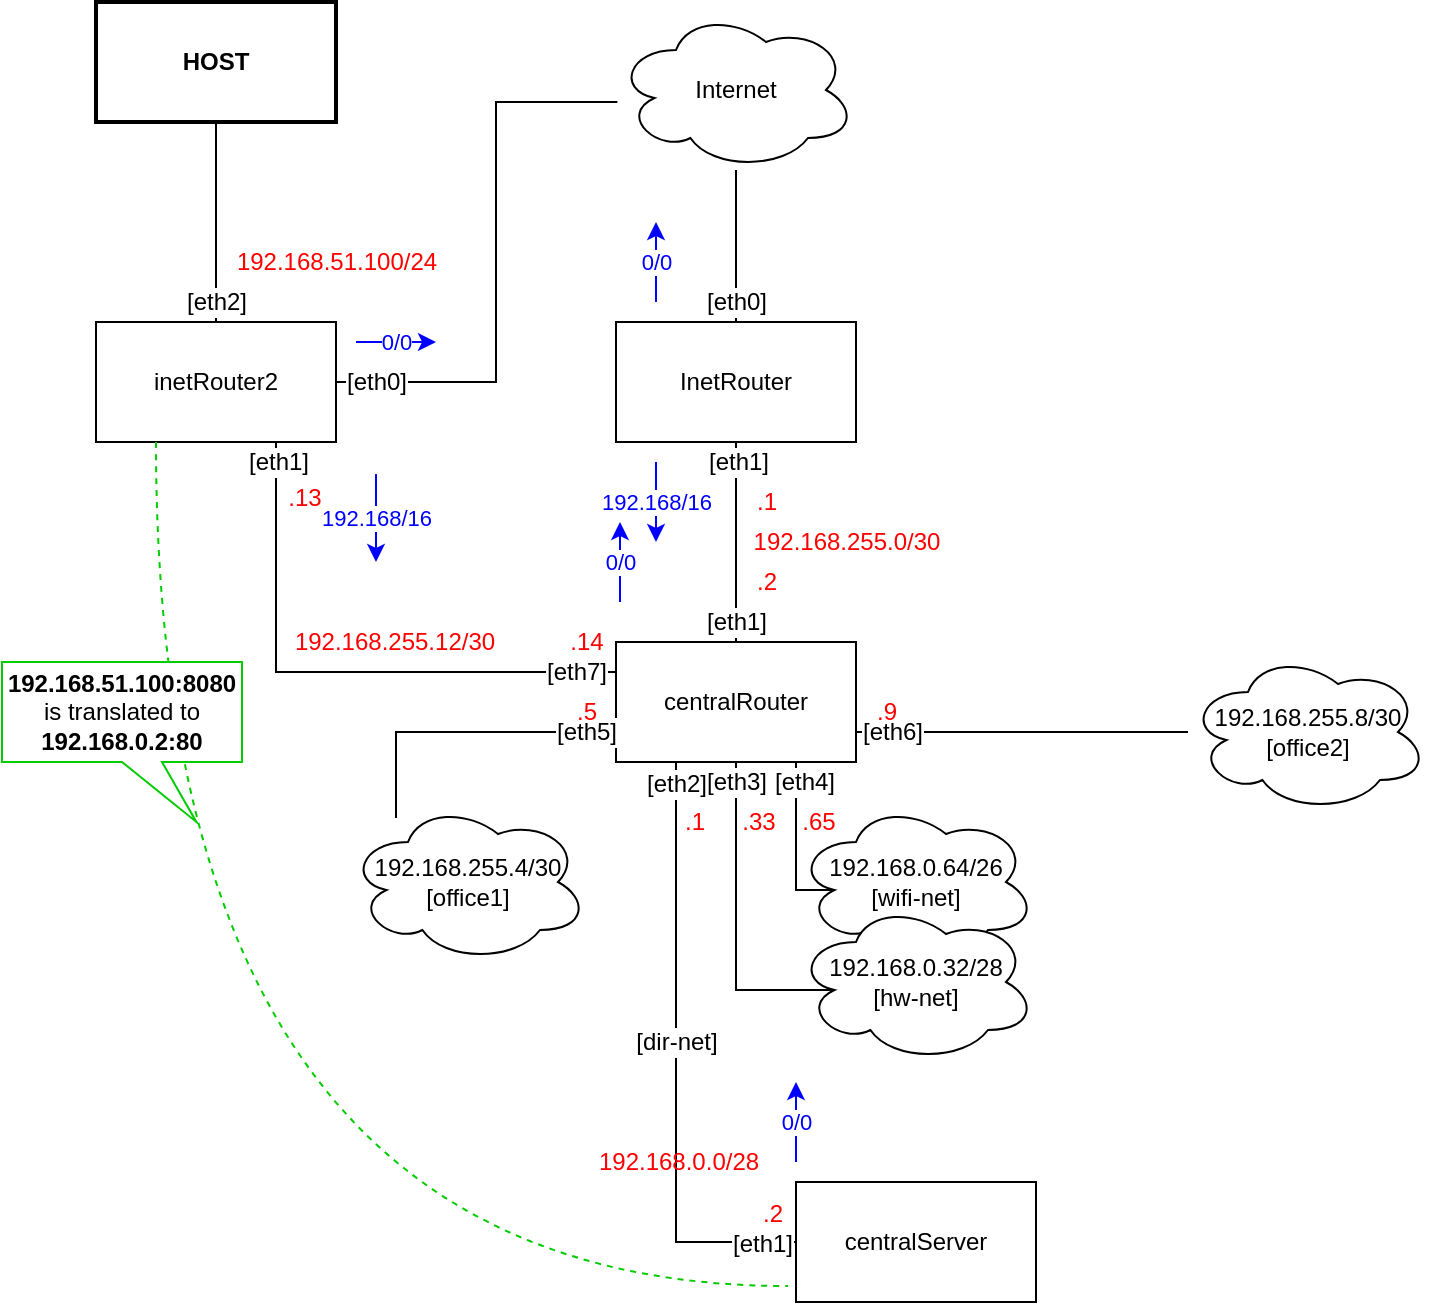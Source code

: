 <mxfile version="12.7.0" type="device"><diagram id="DPJ_6MhXkqL7MhU8b8yA" name="Page-1"><mxGraphModel dx="773" dy="686" grid="1" gridSize="10" guides="1" tooltips="1" connect="1" arrows="1" fold="1" page="1" pageScale="1" pageWidth="827" pageHeight="1169" math="0" shadow="0"><root><mxCell id="0"/><mxCell id="1" parent="0"/><mxCell id="fYzJv8XHW7CNswu0KV_L-2" value="InetRouter" style="rounded=0;whiteSpace=wrap;html=1;" parent="1" vertex="1"><mxGeometry x="340" y="200" width="120" height="60" as="geometry"/></mxCell><mxCell id="fYzJv8XHW7CNswu0KV_L-3" value="Internet" style="ellipse;shape=cloud;whiteSpace=wrap;html=1;" parent="1" vertex="1"><mxGeometry x="340" y="44" width="120" height="80" as="geometry"/></mxCell><mxCell id="fYzJv8XHW7CNswu0KV_L-4" value="" style="endArrow=none;html=1;exitX=0.5;exitY=0;exitDx=0;exitDy=0;" parent="1" source="fYzJv8XHW7CNswu0KV_L-2" target="fYzJv8XHW7CNswu0KV_L-3" edge="1"><mxGeometry width="50" height="50" relative="1" as="geometry"><mxPoint x="340" y="330" as="sourcePoint"/><mxPoint x="390" y="280" as="targetPoint"/></mxGeometry></mxCell><mxCell id="fYzJv8XHW7CNswu0KV_L-5" value="[eth0]" style="text;html=1;align=center;verticalAlign=middle;resizable=0;points=[];labelBackgroundColor=#ffffff;" parent="fYzJv8XHW7CNswu0KV_L-4" vertex="1" connectable="0"><mxGeometry x="-0.053" y="-1" relative="1" as="geometry"><mxPoint x="-1" y="26" as="offset"/></mxGeometry></mxCell><mxCell id="fYzJv8XHW7CNswu0KV_L-7" value="centralRouter" style="rounded=0;whiteSpace=wrap;html=1;" parent="1" vertex="1"><mxGeometry x="340" y="360" width="120" height="60" as="geometry"/></mxCell><mxCell id="fYzJv8XHW7CNswu0KV_L-8" value="" style="endArrow=none;html=1;entryX=0.5;entryY=1;entryDx=0;entryDy=0;" parent="1" source="fYzJv8XHW7CNswu0KV_L-7" target="fYzJv8XHW7CNswu0KV_L-2" edge="1"><mxGeometry width="50" height="50" relative="1" as="geometry"><mxPoint x="410" y="210" as="sourcePoint"/><mxPoint x="410" y="134" as="targetPoint"/></mxGeometry></mxCell><mxCell id="fYzJv8XHW7CNswu0KV_L-9" value="[eth1]" style="text;html=1;align=center;verticalAlign=middle;resizable=0;points=[];labelBackgroundColor=#ffffff;" parent="fYzJv8XHW7CNswu0KV_L-8" vertex="1" connectable="0"><mxGeometry x="-0.053" y="-1" relative="1" as="geometry"><mxPoint x="-1" y="37" as="offset"/></mxGeometry></mxCell><mxCell id="fYzJv8XHW7CNswu0KV_L-10" value="[eth1]" style="text;html=1;align=center;verticalAlign=middle;resizable=0;points=[];labelBackgroundColor=#ffffff;" parent="fYzJv8XHW7CNswu0KV_L-8" vertex="1" connectable="0"><mxGeometry x="0.62" y="-1" relative="1" as="geometry"><mxPoint y="-9" as="offset"/></mxGeometry></mxCell><mxCell id="fYzJv8XHW7CNswu0KV_L-11" value="192.168.255.0/30" style="text;html=1;align=center;verticalAlign=middle;resizable=0;points=[];autosize=1;fontColor=#FF0000;" parent="1" vertex="1"><mxGeometry x="400" y="300" width="110" height="20" as="geometry"/></mxCell><mxCell id="fYzJv8XHW7CNswu0KV_L-12" value=".1" style="text;html=1;align=center;verticalAlign=middle;resizable=0;points=[];autosize=1;fontColor=#FF0000;" parent="1" vertex="1"><mxGeometry x="400" y="280" width="30" height="20" as="geometry"/></mxCell><mxCell id="fYzJv8XHW7CNswu0KV_L-13" value=".2" style="text;html=1;align=center;verticalAlign=middle;resizable=0;points=[];autosize=1;fontColor=#FF0000;" parent="1" vertex="1"><mxGeometry x="400" y="320" width="30" height="20" as="geometry"/></mxCell><mxCell id="fYzJv8XHW7CNswu0KV_L-16" value="" style="endArrow=none;html=1;exitX=0;exitY=0.75;exitDx=0;exitDy=0;edgeStyle=orthogonalEdgeStyle;rounded=0;" parent="1" source="fYzJv8XHW7CNswu0KV_L-7" target="KblsWMOl8Z7vxZN1q3P--1" edge="1"><mxGeometry width="50" height="50" relative="1" as="geometry"><mxPoint x="40" y="490" as="sourcePoint"/><mxPoint x="90" y="440" as="targetPoint"/><Array as="points"><mxPoint x="230" y="420"/><mxPoint x="230" y="420"/></Array></mxGeometry></mxCell><mxCell id="fYzJv8XHW7CNswu0KV_L-53" value="[eth5]" style="text;html=1;align=center;verticalAlign=middle;resizable=0;points=[];labelBackgroundColor=#ffffff;" parent="fYzJv8XHW7CNswu0KV_L-16" vertex="1" connectable="0"><mxGeometry x="-0.644" y="-1" relative="1" as="geometry"><mxPoint x="12" y="1" as="offset"/></mxGeometry></mxCell><mxCell id="fYzJv8XHW7CNswu0KV_L-33" value="192.168.0.64/26&lt;br&gt;[wifi-net]" style="ellipse;shape=cloud;whiteSpace=wrap;html=1;" parent="1" vertex="1"><mxGeometry x="430" y="440" width="120" height="80" as="geometry"/></mxCell><mxCell id="fYzJv8XHW7CNswu0KV_L-34" value="192.168.0.32/28&lt;br&gt;[hw-net]" style="ellipse;shape=cloud;whiteSpace=wrap;html=1;" parent="1" vertex="1"><mxGeometry x="430" y="490" width="120" height="80" as="geometry"/></mxCell><mxCell id="fYzJv8XHW7CNswu0KV_L-35" value="centralServer" style="rounded=0;whiteSpace=wrap;html=1;" parent="1" vertex="1"><mxGeometry x="430" y="630" width="120" height="60" as="geometry"/></mxCell><mxCell id="fYzJv8XHW7CNswu0KV_L-36" value="" style="endArrow=none;html=1;entryX=0.16;entryY=0.55;entryDx=0;entryDy=0;entryPerimeter=0;edgeStyle=elbowEdgeStyle;elbow=vertical;rounded=0;exitX=0.75;exitY=1;exitDx=0;exitDy=0;" parent="1" source="fYzJv8XHW7CNswu0KV_L-7" target="fYzJv8XHW7CNswu0KV_L-33" edge="1"><mxGeometry width="50" height="50" relative="1" as="geometry"><mxPoint x="140" y="430" as="sourcePoint"/><mxPoint x="159.2" y="494" as="targetPoint"/><Array as="points"><mxPoint x="430" y="484"/></Array></mxGeometry></mxCell><mxCell id="fYzJv8XHW7CNswu0KV_L-37" value="[eth4]" style="text;html=1;align=center;verticalAlign=middle;resizable=0;points=[];labelBackgroundColor=#ffffff;" parent="fYzJv8XHW7CNswu0KV_L-36" vertex="1" connectable="0"><mxGeometry x="0.202" y="-2" relative="1" as="geometry"><mxPoint x="6" y="-40" as="offset"/></mxGeometry></mxCell><mxCell id="fYzJv8XHW7CNswu0KV_L-38" value="" style="endArrow=none;html=1;entryX=0.16;entryY=0.55;entryDx=0;entryDy=0;entryPerimeter=0;edgeStyle=elbowEdgeStyle;elbow=vertical;rounded=0;exitX=0.5;exitY=1;exitDx=0;exitDy=0;" parent="1" source="fYzJv8XHW7CNswu0KV_L-7" target="fYzJv8XHW7CNswu0KV_L-34" edge="1"><mxGeometry width="50" height="50" relative="1" as="geometry"><mxPoint x="440" y="430" as="sourcePoint"/><mxPoint x="459.2" y="494" as="targetPoint"/><Array as="points"><mxPoint x="420" y="534"/></Array></mxGeometry></mxCell><mxCell id="fYzJv8XHW7CNswu0KV_L-39" value="[eth3]" style="text;html=1;align=center;verticalAlign=middle;resizable=0;points=[];labelBackgroundColor=#ffffff;" parent="fYzJv8XHW7CNswu0KV_L-38" vertex="1" connectable="0"><mxGeometry x="0.202" y="-2" relative="1" as="geometry"><mxPoint x="2" y="-88" as="offset"/></mxGeometry></mxCell><mxCell id="fYzJv8XHW7CNswu0KV_L-40" value="" style="endArrow=none;html=1;entryX=0;entryY=0.5;entryDx=0;entryDy=0;edgeStyle=elbowEdgeStyle;elbow=vertical;rounded=0;exitX=0.25;exitY=1;exitDx=0;exitDy=0;" parent="1" source="fYzJv8XHW7CNswu0KV_L-7" target="fYzJv8XHW7CNswu0KV_L-35" edge="1"><mxGeometry width="50" height="50" relative="1" as="geometry"><mxPoint x="410" y="430" as="sourcePoint"/><mxPoint x="459.2" y="544" as="targetPoint"/><Array as="points"><mxPoint x="400" y="660"/></Array></mxGeometry></mxCell><mxCell id="fYzJv8XHW7CNswu0KV_L-41" value="[eth2]" style="text;html=1;align=center;verticalAlign=middle;resizable=0;points=[];labelBackgroundColor=#ffffff;" parent="fYzJv8XHW7CNswu0KV_L-40" vertex="1" connectable="0"><mxGeometry x="0.202" y="-2" relative="1" as="geometry"><mxPoint x="2" y="-170" as="offset"/></mxGeometry></mxCell><mxCell id="fYzJv8XHW7CNswu0KV_L-47" value="[eth1]" style="text;html=1;align=center;verticalAlign=middle;resizable=0;points=[];labelBackgroundColor=#ffffff;" parent="fYzJv8XHW7CNswu0KV_L-40" vertex="1" connectable="0"><mxGeometry x="0.6" y="10" relative="1" as="geometry"><mxPoint x="43" y="11" as="offset"/></mxGeometry></mxCell><mxCell id="fYzJv8XHW7CNswu0KV_L-80" value="[dir-net]" style="text;html=1;align=center;verticalAlign=middle;resizable=0;points=[];labelBackgroundColor=#ffffff;" parent="fYzJv8XHW7CNswu0KV_L-40" vertex="1" connectable="0"><mxGeometry x="-0.067" relative="1" as="geometry"><mxPoint as="offset"/></mxGeometry></mxCell><mxCell id="fYzJv8XHW7CNswu0KV_L-42" value=".65" style="text;html=1;align=center;verticalAlign=middle;resizable=0;points=[];autosize=1;fontColor=#FF0000;" parent="1" vertex="1"><mxGeometry x="426" y="440" width="30" height="20" as="geometry"/></mxCell><mxCell id="fYzJv8XHW7CNswu0KV_L-43" value=".33" style="text;html=1;align=center;verticalAlign=middle;resizable=0;points=[];autosize=1;fontColor=#FF0000;" parent="1" vertex="1"><mxGeometry x="396" y="440" width="30" height="20" as="geometry"/></mxCell><mxCell id="fYzJv8XHW7CNswu0KV_L-48" value=".2" style="text;html=1;align=center;verticalAlign=middle;resizable=0;points=[];autosize=1;fontColor=#FF0000;" parent="1" vertex="1"><mxGeometry x="403" y="636" width="30" height="20" as="geometry"/></mxCell><mxCell id="fYzJv8XHW7CNswu0KV_L-49" value=".1" style="text;html=1;align=center;verticalAlign=middle;resizable=0;points=[];autosize=1;fontColor=#FF0000;" parent="1" vertex="1"><mxGeometry x="364" y="440" width="30" height="20" as="geometry"/></mxCell><mxCell id="fYzJv8XHW7CNswu0KV_L-50" value="192.168.0.0/28" style="text;html=1;align=center;verticalAlign=middle;resizable=0;points=[];autosize=1;fontColor=#FF0000;" parent="1" vertex="1"><mxGeometry x="321" y="610" width="100" height="20" as="geometry"/></mxCell><mxCell id="fYzJv8XHW7CNswu0KV_L-57" value=".5" style="text;html=1;align=center;verticalAlign=middle;resizable=0;points=[];autosize=1;fontColor=#FF0000;" parent="1" vertex="1"><mxGeometry x="310" y="385" width="30" height="20" as="geometry"/></mxCell><mxCell id="fYzJv8XHW7CNswu0KV_L-58" value="" style="endArrow=none;html=1;entryX=1;entryY=0.75;entryDx=0;entryDy=0;" parent="1" source="KblsWMOl8Z7vxZN1q3P--2" target="fYzJv8XHW7CNswu0KV_L-7" edge="1"><mxGeometry width="50" height="50" relative="1" as="geometry"><mxPoint x="350" y="400" as="sourcePoint"/><mxPoint x="170" y="400" as="targetPoint"/></mxGeometry></mxCell><mxCell id="fYzJv8XHW7CNswu0KV_L-60" value="[eth6]" style="text;html=1;align=center;verticalAlign=middle;resizable=0;points=[];labelBackgroundColor=#ffffff;" parent="fYzJv8XHW7CNswu0KV_L-58" vertex="1" connectable="0"><mxGeometry x="0.789" relative="1" as="geometry"><mxPoint as="offset"/></mxGeometry></mxCell><mxCell id="fYzJv8XHW7CNswu0KV_L-62" value=".9" style="text;html=1;align=center;verticalAlign=middle;resizable=0;points=[];autosize=1;fontColor=#FF0000;" parent="1" vertex="1"><mxGeometry x="460" y="385" width="30" height="20" as="geometry"/></mxCell><mxCell id="fYzJv8XHW7CNswu0KV_L-83" value="0/0" style="endArrow=classic;html=1;fontColor=#0000FF;strokeColor=#0000FF;" parent="1" edge="1"><mxGeometry width="50" height="50" relative="1" as="geometry"><mxPoint x="360" y="190" as="sourcePoint"/><mxPoint x="360" y="150" as="targetPoint"/></mxGeometry></mxCell><mxCell id="fYzJv8XHW7CNswu0KV_L-84" value="0/0" style="endArrow=classic;html=1;fontColor=#0000FF;strokeColor=#0000FF;" parent="1" edge="1"><mxGeometry width="50" height="50" relative="1" as="geometry"><mxPoint x="342" y="340" as="sourcePoint"/><mxPoint x="342" y="300" as="targetPoint"/></mxGeometry></mxCell><mxCell id="fYzJv8XHW7CNswu0KV_L-85" value="192.168/16" style="endArrow=classic;html=1;fontColor=#0000FF;strokeColor=#0000FF;" parent="1" edge="1"><mxGeometry width="50" height="50" relative="1" as="geometry"><mxPoint x="360" y="270" as="sourcePoint"/><mxPoint x="360" y="310" as="targetPoint"/></mxGeometry></mxCell><mxCell id="fYzJv8XHW7CNswu0KV_L-92" value="0/0" style="endArrow=classic;html=1;fontColor=#0000FF;strokeColor=#0000FF;" parent="1" edge="1"><mxGeometry width="50" height="50" relative="1" as="geometry"><mxPoint x="430" y="620" as="sourcePoint"/><mxPoint x="430" y="580" as="targetPoint"/></mxGeometry></mxCell><mxCell id="KblsWMOl8Z7vxZN1q3P--1" value="192.168.255.4/30&lt;br&gt;[office1]" style="ellipse;shape=cloud;whiteSpace=wrap;html=1;" parent="1" vertex="1"><mxGeometry x="206" y="440" width="120" height="80" as="geometry"/></mxCell><mxCell id="KblsWMOl8Z7vxZN1q3P--2" value="192.168.255.8/30&lt;br&gt;[office2]" style="ellipse;shape=cloud;whiteSpace=wrap;html=1;" parent="1" vertex="1"><mxGeometry x="626" y="365" width="120" height="80" as="geometry"/></mxCell><mxCell id="KblsWMOl8Z7vxZN1q3P--3" value="inetRouter2" style="rounded=0;whiteSpace=wrap;html=1;" parent="1" vertex="1"><mxGeometry x="80" y="200" width="120" height="60" as="geometry"/></mxCell><mxCell id="KblsWMOl8Z7vxZN1q3P--5" value="" style="endArrow=none;html=1;exitX=1;exitY=0.5;exitDx=0;exitDy=0;edgeStyle=orthogonalEdgeStyle;rounded=0;" parent="1" source="KblsWMOl8Z7vxZN1q3P--3" target="fYzJv8XHW7CNswu0KV_L-3" edge="1"><mxGeometry width="50" height="50" relative="1" as="geometry"><mxPoint x="410" y="210" as="sourcePoint"/><mxPoint x="410" y="134" as="targetPoint"/><Array as="points"><mxPoint x="280" y="230"/><mxPoint x="280" y="90"/></Array></mxGeometry></mxCell><mxCell id="KblsWMOl8Z7vxZN1q3P--6" value="[eth0]" style="text;html=1;align=center;verticalAlign=middle;resizable=0;points=[];labelBackgroundColor=#ffffff;" parent="KblsWMOl8Z7vxZN1q3P--5" vertex="1" connectable="0"><mxGeometry x="-0.053" y="-1" relative="1" as="geometry"><mxPoint x="-61" y="53" as="offset"/></mxGeometry></mxCell><mxCell id="KblsWMOl8Z7vxZN1q3P--7" value="0/0" style="endArrow=classic;html=1;fontColor=#0000FF;strokeColor=#0000FF;" parent="1" edge="1"><mxGeometry width="50" height="50" relative="1" as="geometry"><mxPoint x="210" y="210" as="sourcePoint"/><mxPoint x="250" y="210" as="targetPoint"/></mxGeometry></mxCell><mxCell id="KblsWMOl8Z7vxZN1q3P--8" value="" style="endArrow=none;html=1;exitX=0.75;exitY=1;exitDx=0;exitDy=0;entryX=0;entryY=0.25;entryDx=0;entryDy=0;rounded=0;edgeStyle=orthogonalEdgeStyle;" parent="1" source="KblsWMOl8Z7vxZN1q3P--3" target="fYzJv8XHW7CNswu0KV_L-7" edge="1"><mxGeometry width="50" height="50" relative="1" as="geometry"><mxPoint x="150" y="210" as="sourcePoint"/><mxPoint x="360.136" y="116.247" as="targetPoint"/></mxGeometry></mxCell><mxCell id="KblsWMOl8Z7vxZN1q3P--10" value="[eth7]" style="text;html=1;align=center;verticalAlign=middle;resizable=0;points=[];labelBackgroundColor=#ffffff;" parent="KblsWMOl8Z7vxZN1q3P--8" vertex="1" connectable="0"><mxGeometry x="0.839" relative="1" as="geometry"><mxPoint x="3" as="offset"/></mxGeometry></mxCell><mxCell id="KblsWMOl8Z7vxZN1q3P--11" value="[eth1]" style="text;html=1;align=center;verticalAlign=middle;resizable=0;points=[];labelBackgroundColor=#ffffff;" parent="KblsWMOl8Z7vxZN1q3P--8" vertex="1" connectable="0"><mxGeometry x="-0.874" y="1" relative="1" as="geometry"><mxPoint y="-8" as="offset"/></mxGeometry></mxCell><mxCell id="KblsWMOl8Z7vxZN1q3P--12" value="192.168.255.12/30" style="text;html=1;align=center;verticalAlign=middle;resizable=0;points=[];autosize=1;fontColor=#FF0000;" parent="1" vertex="1"><mxGeometry x="169" y="350" width="120" height="20" as="geometry"/></mxCell><mxCell id="KblsWMOl8Z7vxZN1q3P--13" value=".14" style="text;html=1;align=center;verticalAlign=middle;resizable=0;points=[];autosize=1;fontColor=#FF0000;" parent="1" vertex="1"><mxGeometry x="310" y="350" width="30" height="20" as="geometry"/></mxCell><mxCell id="KblsWMOl8Z7vxZN1q3P--17" value=".13" style="text;html=1;align=center;verticalAlign=middle;resizable=0;points=[];autosize=1;fontColor=#FF0000;" parent="1" vertex="1"><mxGeometry x="169" y="278" width="30" height="20" as="geometry"/></mxCell><mxCell id="KblsWMOl8Z7vxZN1q3P--18" value="192.168/16" style="endArrow=classic;html=1;fontColor=#0000FF;strokeColor=#0000FF;" parent="1" edge="1"><mxGeometry width="50" height="50" relative="1" as="geometry"><mxPoint x="220" y="276" as="sourcePoint"/><mxPoint x="220" y="320" as="targetPoint"/></mxGeometry></mxCell><mxCell id="KblsWMOl8Z7vxZN1q3P--19" value="HOST" style="rounded=0;whiteSpace=wrap;html=1;strokeWidth=2;fontStyle=1" parent="1" vertex="1"><mxGeometry x="80" y="40" width="120" height="60" as="geometry"/></mxCell><mxCell id="KblsWMOl8Z7vxZN1q3P--20" value="" style="endArrow=none;html=1;exitX=0.5;exitY=0;exitDx=0;exitDy=0;rounded=0;entryX=0.5;entryY=1;entryDx=0;entryDy=0;" parent="1" source="KblsWMOl8Z7vxZN1q3P--3" target="KblsWMOl8Z7vxZN1q3P--19" edge="1"><mxGeometry width="50" height="50" relative="1" as="geometry"><mxPoint x="210" y="240" as="sourcePoint"/><mxPoint x="350.679" y="100" as="targetPoint"/></mxGeometry></mxCell><mxCell id="KblsWMOl8Z7vxZN1q3P--21" value="[eth2]" style="text;html=1;align=center;verticalAlign=middle;resizable=0;points=[];labelBackgroundColor=#ffffff;" parent="KblsWMOl8Z7vxZN1q3P--20" vertex="1" connectable="0"><mxGeometry x="-0.053" y="-1" relative="1" as="geometry"><mxPoint x="-1" y="37" as="offset"/></mxGeometry></mxCell><mxCell id="KblsWMOl8Z7vxZN1q3P--23" value="192.168.51.100/24" style="text;html=1;align=center;verticalAlign=middle;resizable=0;points=[];autosize=1;fontColor=#FF0000;" parent="1" vertex="1"><mxGeometry x="140" y="160" width="120" height="20" as="geometry"/></mxCell><mxCell id="KblsWMOl8Z7vxZN1q3P--24" value="" style="endArrow=none;dashed=1;html=1;entryX=-0.033;entryY=0.867;entryDx=0;entryDy=0;entryPerimeter=0;exitX=0.25;exitY=1;exitDx=0;exitDy=0;edgeStyle=orthogonalEdgeStyle;curved=1;strokeColor=#00CC00;" parent="1" source="KblsWMOl8Z7vxZN1q3P--3" target="fYzJv8XHW7CNswu0KV_L-35" edge="1"><mxGeometry width="50" height="50" relative="1" as="geometry"><mxPoint x="80" y="760" as="sourcePoint"/><mxPoint x="130" y="710" as="targetPoint"/><Array as="points"><mxPoint x="110" y="682"/></Array></mxGeometry></mxCell><mxCell id="KblsWMOl8Z7vxZN1q3P--26" value="&lt;b&gt;192.168.51.100:8080&lt;br&gt;&lt;/b&gt;is translated to&lt;br&gt;&lt;b&gt;192.168.0.2:80&lt;/b&gt;" style="shape=callout;whiteSpace=wrap;html=1;perimeter=calloutPerimeter;position2=0.81;strokeColor=#00CC00;" parent="1" vertex="1"><mxGeometry x="33" y="370" width="120" height="80" as="geometry"/></mxCell></root></mxGraphModel></diagram></mxfile>